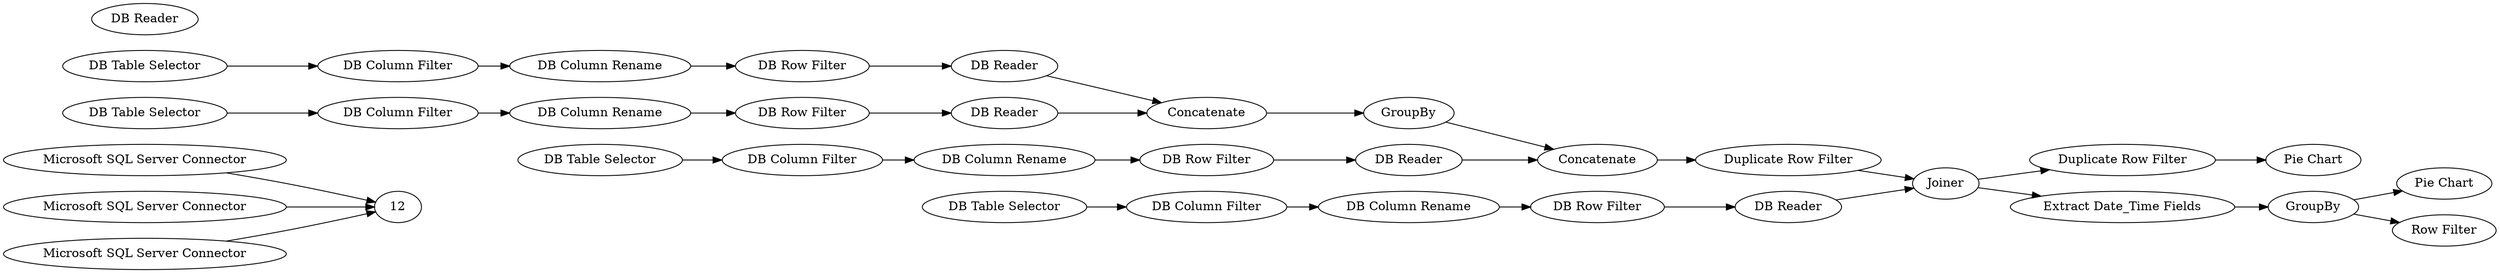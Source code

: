 digraph {
	1 [label="Microsoft SQL Server Connector"]
	2 [label="Microsoft SQL Server Connector"]
	3 [label="Microsoft SQL Server Connector"]
	17 [label="DB Table Selector"]
	18 [label="DB Column Filter"]
	19 [label="DB Row Filter"]
	20 [label="DB Reader"]
	21 [label="DB Table Selector"]
	22 [label="DB Column Filter"]
	23 [label="DB Row Filter"]
	24 [label="DB Table Selector"]
	25 [label="DB Column Filter"]
	26 [label="DB Row Filter"]
	28 [label="DB Reader"]
	29 [label=Concatenate]
	30 [label="DB Reader"]
	31 [label=Concatenate]
	32 [label=GroupBy]
	33 [label="DB Table Selector"]
	34 [label="DB Column Filter"]
	35 [label="DB Row Filter"]
	36 [label="DB Reader"]
	37 [label=Joiner]
	38 [label="Pie Chart"]
	39 [label="Duplicate Row Filter"]
	40 [label="Duplicate Row Filter"]
	41 [label="Extract Date_Time Fields"]
	42 [label="DB Reader"]
	43 [label="Pie Chart"]
	44 [label=GroupBy]
	45 [label="Row Filter"]
	46 [label="DB Column Rename"]
	47 [label="DB Column Rename"]
	48 [label="DB Column Rename"]
	49 [label="DB Column Rename"]
	17 -> 18
	18 -> 46
	19 -> 20
	20 -> 31
	21 -> 22
	22 -> 47
	23 -> 30
	24 -> 25
	25 -> 48
	26 -> 28
	28 -> 29
	29 -> 32
	30 -> 29
	31 -> 40
	32 -> 31
	33 -> 34
	34 -> 49
	35 -> 36
	36 -> 37
	37 -> 39
	37 -> 41
	39 -> 38
	40 -> 37
	41 -> 44
	44 -> 45
	44 -> 43
	46 -> 19
	47 -> 23
	48 -> 26
	49 -> 35
	1 -> 12
	2 -> 12
	3 -> 12
	rankdir=LR
}
